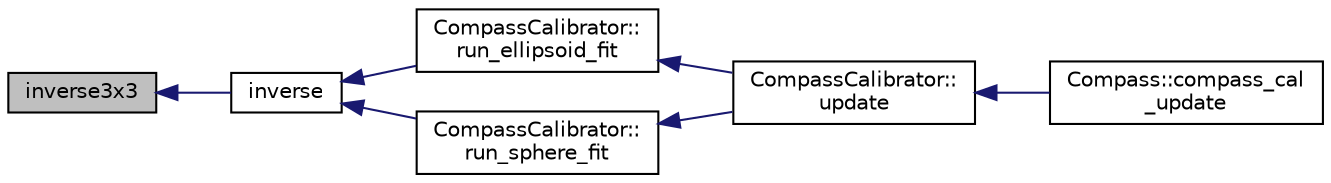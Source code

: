 digraph "inverse3x3"
{
 // INTERACTIVE_SVG=YES
  edge [fontname="Helvetica",fontsize="10",labelfontname="Helvetica",labelfontsize="10"];
  node [fontname="Helvetica",fontsize="10",shape=record];
  rankdir="LR";
  Node1 [label="inverse3x3",height=0.2,width=0.4,color="black", fillcolor="grey75", style="filled", fontcolor="black"];
  Node1 -> Node2 [dir="back",color="midnightblue",fontsize="10",style="solid",fontname="Helvetica"];
  Node2 [label="inverse",height=0.2,width=0.4,color="black", fillcolor="white", style="filled",URL="$matrix__alg_8cpp.html#adfb798dabbcb4c7a82b3a08978bd8738"];
  Node2 -> Node3 [dir="back",color="midnightblue",fontsize="10",style="solid",fontname="Helvetica"];
  Node3 [label="CompassCalibrator::\lrun_ellipsoid_fit",height=0.2,width=0.4,color="black", fillcolor="white", style="filled",URL="$classCompassCalibrator.html#a953981bdee4a0a574acca1fc1bd83f52"];
  Node3 -> Node4 [dir="back",color="midnightblue",fontsize="10",style="solid",fontname="Helvetica"];
  Node4 [label="CompassCalibrator::\lupdate",height=0.2,width=0.4,color="black", fillcolor="white", style="filled",URL="$classCompassCalibrator.html#ae23f7e66b83d2a09ff012d853a54ad6f"];
  Node4 -> Node5 [dir="back",color="midnightblue",fontsize="10",style="solid",fontname="Helvetica"];
  Node5 [label="Compass::compass_cal\l_update",height=0.2,width=0.4,color="black", fillcolor="white", style="filled",URL="$classCompass.html#ab8b1d18b185660a957d2faf417e9b1dd"];
  Node2 -> Node6 [dir="back",color="midnightblue",fontsize="10",style="solid",fontname="Helvetica"];
  Node6 [label="CompassCalibrator::\lrun_sphere_fit",height=0.2,width=0.4,color="black", fillcolor="white", style="filled",URL="$classCompassCalibrator.html#a8d4e699b811efbb835be447336d5b6b8"];
  Node6 -> Node4 [dir="back",color="midnightblue",fontsize="10",style="solid",fontname="Helvetica"];
}

